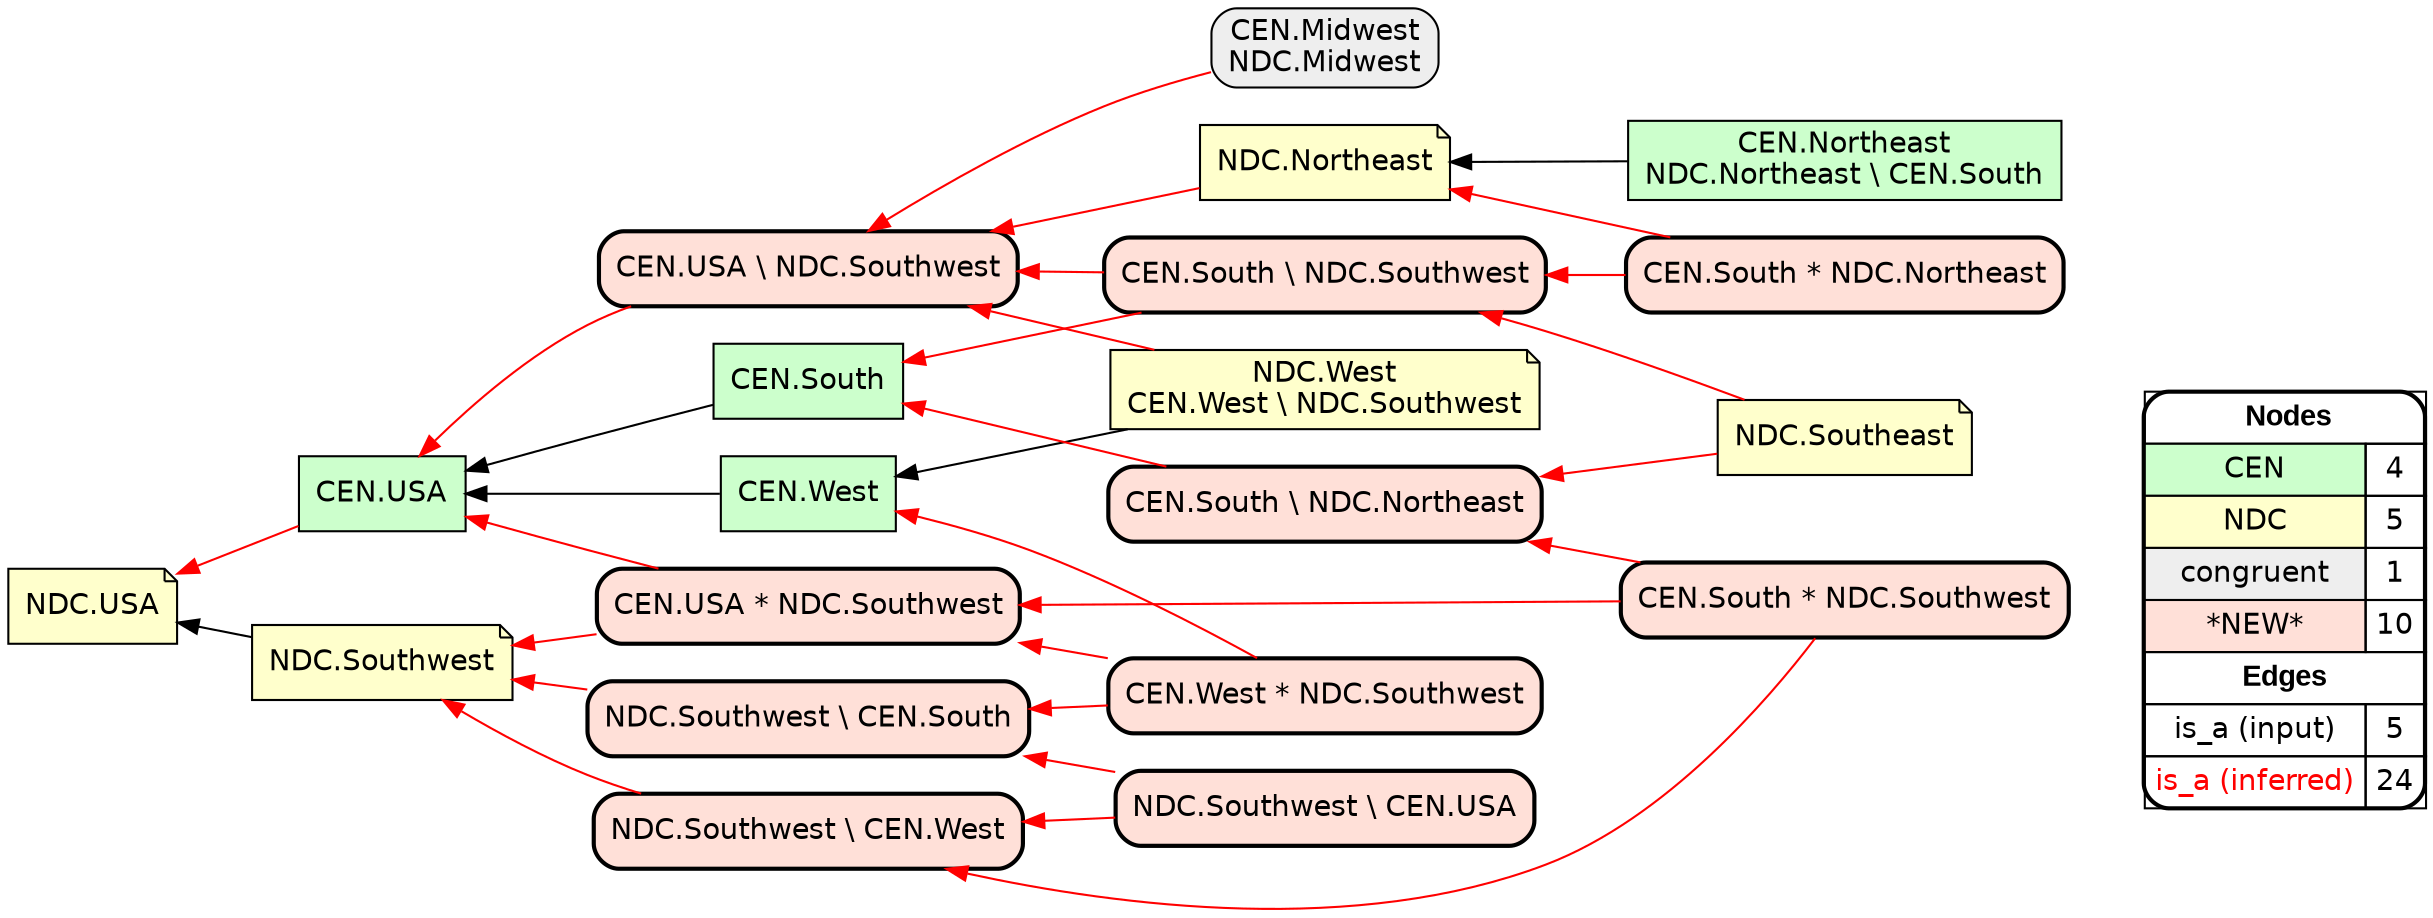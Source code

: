 digraph{
rankdir=RL
node[shape=box style=filled fillcolor="#CCFFCC" fontname="helvetica"] 
"CEN.USA"
"CEN.West"
"CEN.Northeast\nNDC.Northeast \\ CEN.South"
"CEN.South"
node[shape=note style=filled fillcolor="#FFFFCC" fontname="helvetica"] 
"NDC.West\nCEN.West \\ NDC.Southwest"
"NDC.Southwest"
"NDC.Northeast"
"NDC.USA"
"NDC.Southeast"
node[shape=box style="filled,rounded" fillcolor="#EEEEEE" fontname="helvetica"] 
"CEN.Midwest\nNDC.Midwest"
node[shape=box style="filled,rounded,bold" fillcolor="#FFE0D8" fontname="helvetica"] 
"CEN.South \\ NDC.Northeast"
"NDC.Southwest \\ CEN.South"
"CEN.South \\ NDC.Southwest"
"CEN.West * NDC.Southwest"
"NDC.Southwest \\ CEN.USA"
"CEN.USA * NDC.Southwest"
"CEN.South * NDC.Southwest"
"NDC.Southwest \\ CEN.West"
"CEN.USA \\ NDC.Southwest"
"CEN.South * NDC.Northeast"
edge[arrowhead=normal style=dotted color="#000000" constraint=true penwidth=1]
edge[arrowhead=normal style=solid color="#000000" constraint=true penwidth=1]
"NDC.West\nCEN.West \\ NDC.Southwest" -> "CEN.West"
"NDC.Southwest" -> "NDC.USA"
"CEN.Northeast\nNDC.Northeast \\ CEN.South" -> "NDC.Northeast"
"CEN.West" -> "CEN.USA"
"CEN.South" -> "CEN.USA"
edge[arrowhead=normal style=solid color="#FF0000" constraint=true penwidth=1]
"CEN.USA * NDC.Southwest" -> "NDC.Southwest"
"CEN.South * NDC.Southwest" -> "CEN.South \\ NDC.Northeast"
"CEN.USA * NDC.Southwest" -> "CEN.USA"
"CEN.South \\ NDC.Northeast" -> "CEN.South"
"CEN.South * NDC.Southwest" -> "NDC.Southwest \\ CEN.West"
"NDC.Southeast" -> "CEN.South \\ NDC.Southwest"
"NDC.Southwest \\ CEN.West" -> "NDC.Southwest"
"CEN.Midwest\nNDC.Midwest" -> "CEN.USA \\ NDC.Southwest"
"NDC.Northeast" -> "CEN.USA \\ NDC.Southwest"
"CEN.West * NDC.Southwest" -> "NDC.Southwest \\ CEN.South"
"CEN.South * NDC.Southwest" -> "CEN.USA * NDC.Southwest"
"CEN.South \\ NDC.Southwest" -> "CEN.South"
"CEN.USA \\ NDC.Southwest" -> "CEN.USA"
"NDC.Southwest \\ CEN.South" -> "NDC.Southwest"
"CEN.South \\ NDC.Southwest" -> "CEN.USA \\ NDC.Southwest"
"CEN.South * NDC.Northeast" -> "CEN.South \\ NDC.Southwest"
"NDC.Southwest \\ CEN.USA" -> "NDC.Southwest \\ CEN.South"
"CEN.West * NDC.Southwest" -> "CEN.West"
"NDC.West\nCEN.West \\ NDC.Southwest" -> "CEN.USA \\ NDC.Southwest"
"CEN.South * NDC.Northeast" -> "NDC.Northeast"
"CEN.West * NDC.Southwest" -> "CEN.USA * NDC.Southwest"
"NDC.Southeast" -> "CEN.South \\ NDC.Northeast"
"CEN.USA" -> "NDC.USA"
"NDC.Southwest \\ CEN.USA" -> "NDC.Southwest \\ CEN.West"
node[shape=box] 
{rank=source Legend [fillcolor= white margin=0 label=< 
 <TABLE BORDER="0" CELLBORDER="1" CELLSPACING="0" CELLPADDING="4"> 
<TR> <TD COLSPAN="2"><font face="Arial Black"> Nodes</font></TD> </TR> 
<TR> 
 <TD bgcolor="#CCFFCC" fontname="helvetica">CEN</TD> 
 <TD>4</TD> 
 </TR> 
<TR> 
 <TD bgcolor="#FFFFCC" fontname="helvetica">NDC</TD> 
 <TD>5</TD> 
 </TR> 
<TR> 
 <TD bgcolor="#EEEEEE" fontname="helvetica">congruent</TD> 
 <TD>1</TD> 
 </TR> 
<TR> 
 <TD bgcolor="#FFE0D8" fontname="helvetica">*NEW*</TD> 
 <TD>10</TD> 
 </TR> 
<TR> <TD COLSPAN="2"><font face = "Arial Black"> Edges </font></TD> </TR> 
<TR> 
 <TD><font color ="#000000">is_a (input)</font></TD><TD>5</TD>
</TR>
<TR> 
 <TD><font color ="#FF0000">is_a (inferred)</font></TD><TD>24</TD>
</TR>
</TABLE> 
 >] } 
}